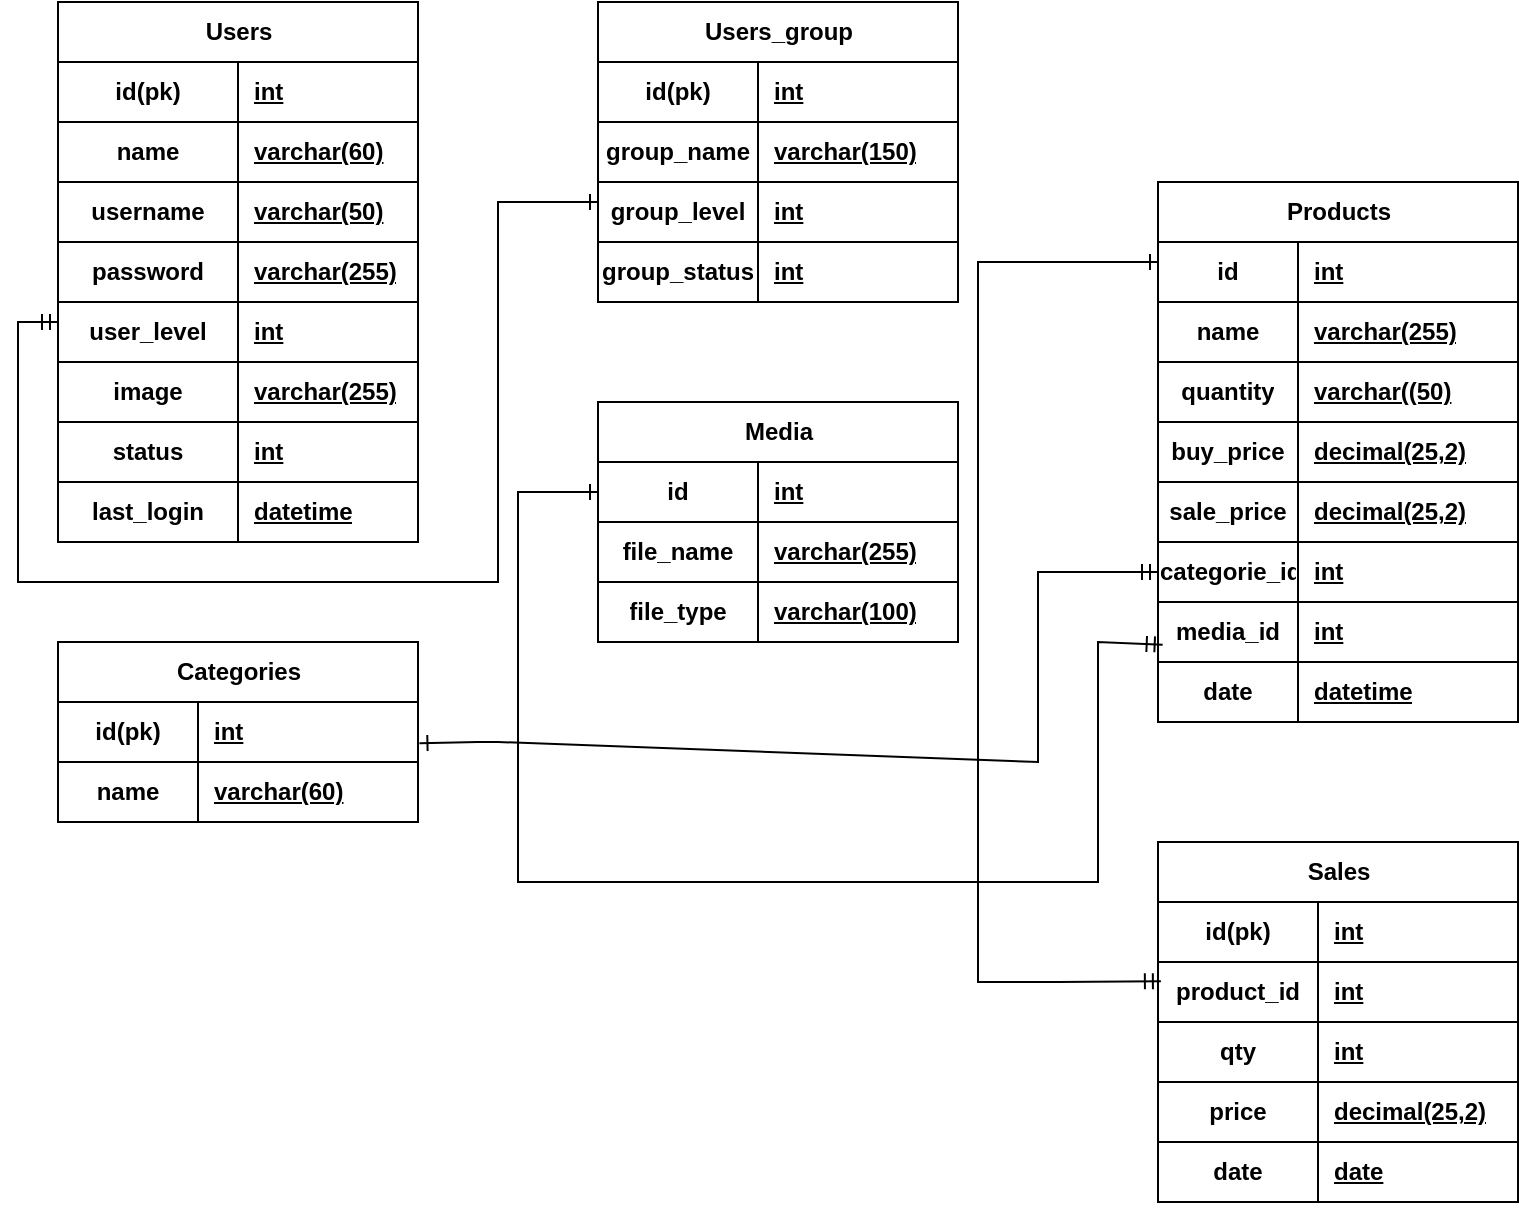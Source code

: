 <mxfile version="24.3.1" type="google">
  <diagram name="Page-1" id="3DsKxgAYqHArWvK5IGPe">
    <mxGraphModel grid="1" page="1" gridSize="10" guides="1" tooltips="1" connect="1" arrows="1" fold="1" pageScale="1" pageWidth="850" pageHeight="1100" math="0" shadow="0">
      <root>
        <mxCell id="0" />
        <mxCell id="1" parent="0" />
        <mxCell id="FmWuc3lXJ9gJkfilyNZR-17" value="Users" style="shape=table;startSize=30;container=1;collapsible=1;childLayout=tableLayout;fixedRows=1;rowLines=0;fontStyle=1;align=center;resizeLast=1;html=1;" vertex="1" parent="1">
          <mxGeometry x="60" y="30" width="180" height="270" as="geometry" />
        </mxCell>
        <mxCell id="FmWuc3lXJ9gJkfilyNZR-18" value="" style="shape=tableRow;horizontal=0;startSize=0;swimlaneHead=0;swimlaneBody=0;fillColor=none;collapsible=0;dropTarget=0;points=[[0,0.5],[1,0.5]];portConstraint=eastwest;top=0;left=0;right=0;bottom=1;" vertex="1" parent="FmWuc3lXJ9gJkfilyNZR-17">
          <mxGeometry y="30" width="180" height="30" as="geometry" />
        </mxCell>
        <mxCell id="FmWuc3lXJ9gJkfilyNZR-19" value="id(pk)" style="shape=partialRectangle;connectable=0;fillColor=none;top=0;left=0;bottom=0;right=0;fontStyle=1;overflow=hidden;whiteSpace=wrap;html=1;" vertex="1" parent="FmWuc3lXJ9gJkfilyNZR-18">
          <mxGeometry width="90" height="30" as="geometry">
            <mxRectangle width="90" height="30" as="alternateBounds" />
          </mxGeometry>
        </mxCell>
        <mxCell id="FmWuc3lXJ9gJkfilyNZR-20" value="int" style="shape=partialRectangle;connectable=0;fillColor=none;top=0;left=0;bottom=0;right=0;align=left;spacingLeft=6;fontStyle=5;overflow=hidden;whiteSpace=wrap;html=1;" vertex="1" parent="FmWuc3lXJ9gJkfilyNZR-18">
          <mxGeometry x="90" width="90" height="30" as="geometry">
            <mxRectangle width="90" height="30" as="alternateBounds" />
          </mxGeometry>
        </mxCell>
        <mxCell id="FmWuc3lXJ9gJkfilyNZR-30" value="" style="shape=tableRow;horizontal=0;startSize=0;swimlaneHead=0;swimlaneBody=0;fillColor=none;collapsible=0;dropTarget=0;points=[[0,0.5],[1,0.5]];portConstraint=eastwest;top=0;left=0;right=0;bottom=1;" vertex="1" parent="FmWuc3lXJ9gJkfilyNZR-17">
          <mxGeometry y="60" width="180" height="30" as="geometry" />
        </mxCell>
        <mxCell id="FmWuc3lXJ9gJkfilyNZR-31" value="name" style="shape=partialRectangle;connectable=0;fillColor=none;top=0;left=0;bottom=0;right=0;fontStyle=1;overflow=hidden;whiteSpace=wrap;html=1;" vertex="1" parent="FmWuc3lXJ9gJkfilyNZR-30">
          <mxGeometry width="90" height="30" as="geometry">
            <mxRectangle width="90" height="30" as="alternateBounds" />
          </mxGeometry>
        </mxCell>
        <mxCell id="FmWuc3lXJ9gJkfilyNZR-32" value="varchar(60)" style="shape=partialRectangle;connectable=0;fillColor=none;top=0;left=0;bottom=0;right=0;align=left;spacingLeft=6;fontStyle=5;overflow=hidden;whiteSpace=wrap;html=1;" vertex="1" parent="FmWuc3lXJ9gJkfilyNZR-30">
          <mxGeometry x="90" width="90" height="30" as="geometry">
            <mxRectangle width="90" height="30" as="alternateBounds" />
          </mxGeometry>
        </mxCell>
        <mxCell id="FmWuc3lXJ9gJkfilyNZR-33" value="" style="shape=tableRow;horizontal=0;startSize=0;swimlaneHead=0;swimlaneBody=0;fillColor=none;collapsible=0;dropTarget=0;points=[[0,0.5],[1,0.5]];portConstraint=eastwest;top=0;left=0;right=0;bottom=1;" vertex="1" parent="FmWuc3lXJ9gJkfilyNZR-17">
          <mxGeometry y="90" width="180" height="30" as="geometry" />
        </mxCell>
        <mxCell id="FmWuc3lXJ9gJkfilyNZR-34" value="username" style="shape=partialRectangle;connectable=0;fillColor=none;top=0;left=0;bottom=0;right=0;fontStyle=1;overflow=hidden;whiteSpace=wrap;html=1;" vertex="1" parent="FmWuc3lXJ9gJkfilyNZR-33">
          <mxGeometry width="90" height="30" as="geometry">
            <mxRectangle width="90" height="30" as="alternateBounds" />
          </mxGeometry>
        </mxCell>
        <mxCell id="FmWuc3lXJ9gJkfilyNZR-35" value="varchar(50)" style="shape=partialRectangle;connectable=0;fillColor=none;top=0;left=0;bottom=0;right=0;align=left;spacingLeft=6;fontStyle=5;overflow=hidden;whiteSpace=wrap;html=1;" vertex="1" parent="FmWuc3lXJ9gJkfilyNZR-33">
          <mxGeometry x="90" width="90" height="30" as="geometry">
            <mxRectangle width="90" height="30" as="alternateBounds" />
          </mxGeometry>
        </mxCell>
        <mxCell id="FmWuc3lXJ9gJkfilyNZR-36" value="" style="shape=tableRow;horizontal=0;startSize=0;swimlaneHead=0;swimlaneBody=0;fillColor=none;collapsible=0;dropTarget=0;points=[[0,0.5],[1,0.5]];portConstraint=eastwest;top=0;left=0;right=0;bottom=1;" vertex="1" parent="FmWuc3lXJ9gJkfilyNZR-17">
          <mxGeometry y="120" width="180" height="30" as="geometry" />
        </mxCell>
        <mxCell id="FmWuc3lXJ9gJkfilyNZR-37" value="password" style="shape=partialRectangle;connectable=0;fillColor=none;top=0;left=0;bottom=0;right=0;fontStyle=1;overflow=hidden;whiteSpace=wrap;html=1;" vertex="1" parent="FmWuc3lXJ9gJkfilyNZR-36">
          <mxGeometry width="90" height="30" as="geometry">
            <mxRectangle width="90" height="30" as="alternateBounds" />
          </mxGeometry>
        </mxCell>
        <mxCell id="FmWuc3lXJ9gJkfilyNZR-38" value="varchar(255)" style="shape=partialRectangle;connectable=0;fillColor=none;top=0;left=0;bottom=0;right=0;align=left;spacingLeft=6;fontStyle=5;overflow=hidden;whiteSpace=wrap;html=1;" vertex="1" parent="FmWuc3lXJ9gJkfilyNZR-36">
          <mxGeometry x="90" width="90" height="30" as="geometry">
            <mxRectangle width="90" height="30" as="alternateBounds" />
          </mxGeometry>
        </mxCell>
        <mxCell id="FmWuc3lXJ9gJkfilyNZR-39" value="" style="shape=tableRow;horizontal=0;startSize=0;swimlaneHead=0;swimlaneBody=0;fillColor=none;collapsible=0;dropTarget=0;points=[[0,0.5],[1,0.5]];portConstraint=eastwest;top=0;left=0;right=0;bottom=1;" vertex="1" parent="FmWuc3lXJ9gJkfilyNZR-17">
          <mxGeometry y="150" width="180" height="30" as="geometry" />
        </mxCell>
        <mxCell id="FmWuc3lXJ9gJkfilyNZR-40" value="user_level" style="shape=partialRectangle;connectable=0;fillColor=none;top=0;left=0;bottom=0;right=0;fontStyle=1;overflow=hidden;whiteSpace=wrap;html=1;" vertex="1" parent="FmWuc3lXJ9gJkfilyNZR-39">
          <mxGeometry width="90" height="30" as="geometry">
            <mxRectangle width="90" height="30" as="alternateBounds" />
          </mxGeometry>
        </mxCell>
        <mxCell id="FmWuc3lXJ9gJkfilyNZR-41" value="int" style="shape=partialRectangle;connectable=0;fillColor=none;top=0;left=0;bottom=0;right=0;align=left;spacingLeft=6;fontStyle=5;overflow=hidden;whiteSpace=wrap;html=1;" vertex="1" parent="FmWuc3lXJ9gJkfilyNZR-39">
          <mxGeometry x="90" width="90" height="30" as="geometry">
            <mxRectangle width="90" height="30" as="alternateBounds" />
          </mxGeometry>
        </mxCell>
        <mxCell id="FmWuc3lXJ9gJkfilyNZR-42" value="" style="shape=tableRow;horizontal=0;startSize=0;swimlaneHead=0;swimlaneBody=0;fillColor=none;collapsible=0;dropTarget=0;points=[[0,0.5],[1,0.5]];portConstraint=eastwest;top=0;left=0;right=0;bottom=1;" vertex="1" parent="FmWuc3lXJ9gJkfilyNZR-17">
          <mxGeometry y="180" width="180" height="30" as="geometry" />
        </mxCell>
        <mxCell id="FmWuc3lXJ9gJkfilyNZR-43" value="image" style="shape=partialRectangle;connectable=0;fillColor=none;top=0;left=0;bottom=0;right=0;fontStyle=1;overflow=hidden;whiteSpace=wrap;html=1;" vertex="1" parent="FmWuc3lXJ9gJkfilyNZR-42">
          <mxGeometry width="90" height="30" as="geometry">
            <mxRectangle width="90" height="30" as="alternateBounds" />
          </mxGeometry>
        </mxCell>
        <mxCell id="FmWuc3lXJ9gJkfilyNZR-44" value="varchar(255)" style="shape=partialRectangle;connectable=0;fillColor=none;top=0;left=0;bottom=0;right=0;align=left;spacingLeft=6;fontStyle=5;overflow=hidden;whiteSpace=wrap;html=1;" vertex="1" parent="FmWuc3lXJ9gJkfilyNZR-42">
          <mxGeometry x="90" width="90" height="30" as="geometry">
            <mxRectangle width="90" height="30" as="alternateBounds" />
          </mxGeometry>
        </mxCell>
        <mxCell id="FmWuc3lXJ9gJkfilyNZR-45" value="" style="shape=tableRow;horizontal=0;startSize=0;swimlaneHead=0;swimlaneBody=0;fillColor=none;collapsible=0;dropTarget=0;points=[[0,0.5],[1,0.5]];portConstraint=eastwest;top=0;left=0;right=0;bottom=1;" vertex="1" parent="FmWuc3lXJ9gJkfilyNZR-17">
          <mxGeometry y="210" width="180" height="30" as="geometry" />
        </mxCell>
        <mxCell id="FmWuc3lXJ9gJkfilyNZR-46" value="status" style="shape=partialRectangle;connectable=0;fillColor=none;top=0;left=0;bottom=0;right=0;fontStyle=1;overflow=hidden;whiteSpace=wrap;html=1;" vertex="1" parent="FmWuc3lXJ9gJkfilyNZR-45">
          <mxGeometry width="90" height="30" as="geometry">
            <mxRectangle width="90" height="30" as="alternateBounds" />
          </mxGeometry>
        </mxCell>
        <mxCell id="FmWuc3lXJ9gJkfilyNZR-47" value="int" style="shape=partialRectangle;connectable=0;fillColor=none;top=0;left=0;bottom=0;right=0;align=left;spacingLeft=6;fontStyle=5;overflow=hidden;whiteSpace=wrap;html=1;" vertex="1" parent="FmWuc3lXJ9gJkfilyNZR-45">
          <mxGeometry x="90" width="90" height="30" as="geometry">
            <mxRectangle width="90" height="30" as="alternateBounds" />
          </mxGeometry>
        </mxCell>
        <mxCell id="FmWuc3lXJ9gJkfilyNZR-48" value="" style="shape=tableRow;horizontal=0;startSize=0;swimlaneHead=0;swimlaneBody=0;fillColor=none;collapsible=0;dropTarget=0;points=[[0,0.5],[1,0.5]];portConstraint=eastwest;top=0;left=0;right=0;bottom=1;" vertex="1" parent="FmWuc3lXJ9gJkfilyNZR-17">
          <mxGeometry y="240" width="180" height="30" as="geometry" />
        </mxCell>
        <mxCell id="FmWuc3lXJ9gJkfilyNZR-49" value="last_login" style="shape=partialRectangle;connectable=0;fillColor=none;top=0;left=0;bottom=0;right=0;fontStyle=1;overflow=hidden;whiteSpace=wrap;html=1;" vertex="1" parent="FmWuc3lXJ9gJkfilyNZR-48">
          <mxGeometry width="90" height="30" as="geometry">
            <mxRectangle width="90" height="30" as="alternateBounds" />
          </mxGeometry>
        </mxCell>
        <mxCell id="FmWuc3lXJ9gJkfilyNZR-50" value="datetime" style="shape=partialRectangle;connectable=0;fillColor=none;top=0;left=0;bottom=0;right=0;align=left;spacingLeft=6;fontStyle=5;overflow=hidden;whiteSpace=wrap;html=1;" vertex="1" parent="FmWuc3lXJ9gJkfilyNZR-48">
          <mxGeometry x="90" width="90" height="30" as="geometry">
            <mxRectangle width="90" height="30" as="alternateBounds" />
          </mxGeometry>
        </mxCell>
        <mxCell id="FmWuc3lXJ9gJkfilyNZR-51" value="Users_group" style="shape=table;startSize=30;container=1;collapsible=1;childLayout=tableLayout;fixedRows=1;rowLines=0;fontStyle=1;align=center;resizeLast=1;html=1;" vertex="1" parent="1">
          <mxGeometry x="330" y="30" width="180" height="150" as="geometry" />
        </mxCell>
        <mxCell id="FmWuc3lXJ9gJkfilyNZR-64" value="" style="shape=tableRow;horizontal=0;startSize=0;swimlaneHead=0;swimlaneBody=0;fillColor=none;collapsible=0;dropTarget=0;points=[[0,0.5],[1,0.5]];portConstraint=eastwest;top=0;left=0;right=0;bottom=1;" vertex="1" parent="FmWuc3lXJ9gJkfilyNZR-51">
          <mxGeometry y="30" width="180" height="30" as="geometry" />
        </mxCell>
        <mxCell id="FmWuc3lXJ9gJkfilyNZR-65" value="id(pk)" style="shape=partialRectangle;connectable=0;fillColor=none;top=0;left=0;bottom=0;right=0;fontStyle=1;overflow=hidden;whiteSpace=wrap;html=1;" vertex="1" parent="FmWuc3lXJ9gJkfilyNZR-64">
          <mxGeometry width="80" height="30" as="geometry">
            <mxRectangle width="80" height="30" as="alternateBounds" />
          </mxGeometry>
        </mxCell>
        <mxCell id="FmWuc3lXJ9gJkfilyNZR-66" value="int" style="shape=partialRectangle;connectable=0;fillColor=none;top=0;left=0;bottom=0;right=0;align=left;spacingLeft=6;fontStyle=5;overflow=hidden;whiteSpace=wrap;html=1;" vertex="1" parent="FmWuc3lXJ9gJkfilyNZR-64">
          <mxGeometry x="80" width="100" height="30" as="geometry">
            <mxRectangle width="100" height="30" as="alternateBounds" />
          </mxGeometry>
        </mxCell>
        <mxCell id="FmWuc3lXJ9gJkfilyNZR-67" value="" style="shape=tableRow;horizontal=0;startSize=0;swimlaneHead=0;swimlaneBody=0;fillColor=none;collapsible=0;dropTarget=0;points=[[0,0.5],[1,0.5]];portConstraint=eastwest;top=0;left=0;right=0;bottom=1;" vertex="1" parent="FmWuc3lXJ9gJkfilyNZR-51">
          <mxGeometry y="60" width="180" height="30" as="geometry" />
        </mxCell>
        <mxCell id="FmWuc3lXJ9gJkfilyNZR-68" value="group_name" style="shape=partialRectangle;connectable=0;fillColor=none;top=0;left=0;bottom=0;right=0;fontStyle=1;overflow=hidden;whiteSpace=wrap;html=1;" vertex="1" parent="FmWuc3lXJ9gJkfilyNZR-67">
          <mxGeometry width="80" height="30" as="geometry">
            <mxRectangle width="80" height="30" as="alternateBounds" />
          </mxGeometry>
        </mxCell>
        <mxCell id="FmWuc3lXJ9gJkfilyNZR-69" value="varchar(150)" style="shape=partialRectangle;connectable=0;fillColor=none;top=0;left=0;bottom=0;right=0;align=left;spacingLeft=6;fontStyle=5;overflow=hidden;whiteSpace=wrap;html=1;" vertex="1" parent="FmWuc3lXJ9gJkfilyNZR-67">
          <mxGeometry x="80" width="100" height="30" as="geometry">
            <mxRectangle width="100" height="30" as="alternateBounds" />
          </mxGeometry>
        </mxCell>
        <mxCell id="FmWuc3lXJ9gJkfilyNZR-70" value="" style="shape=tableRow;horizontal=0;startSize=0;swimlaneHead=0;swimlaneBody=0;fillColor=none;collapsible=0;dropTarget=0;points=[[0,0.5],[1,0.5]];portConstraint=eastwest;top=0;left=0;right=0;bottom=1;" vertex="1" parent="FmWuc3lXJ9gJkfilyNZR-51">
          <mxGeometry y="90" width="180" height="30" as="geometry" />
        </mxCell>
        <mxCell id="FmWuc3lXJ9gJkfilyNZR-71" value="group_level" style="shape=partialRectangle;connectable=0;fillColor=none;top=0;left=0;bottom=0;right=0;fontStyle=1;overflow=hidden;whiteSpace=wrap;html=1;" vertex="1" parent="FmWuc3lXJ9gJkfilyNZR-70">
          <mxGeometry width="80" height="30" as="geometry">
            <mxRectangle width="80" height="30" as="alternateBounds" />
          </mxGeometry>
        </mxCell>
        <mxCell id="FmWuc3lXJ9gJkfilyNZR-72" value="int" style="shape=partialRectangle;connectable=0;fillColor=none;top=0;left=0;bottom=0;right=0;align=left;spacingLeft=6;fontStyle=5;overflow=hidden;whiteSpace=wrap;html=1;" vertex="1" parent="FmWuc3lXJ9gJkfilyNZR-70">
          <mxGeometry x="80" width="100" height="30" as="geometry">
            <mxRectangle width="100" height="30" as="alternateBounds" />
          </mxGeometry>
        </mxCell>
        <mxCell id="FmWuc3lXJ9gJkfilyNZR-52" value="" style="shape=tableRow;horizontal=0;startSize=0;swimlaneHead=0;swimlaneBody=0;fillColor=none;collapsible=0;dropTarget=0;points=[[0,0.5],[1,0.5]];portConstraint=eastwest;top=0;left=0;right=0;bottom=1;" vertex="1" parent="FmWuc3lXJ9gJkfilyNZR-51">
          <mxGeometry y="120" width="180" height="30" as="geometry" />
        </mxCell>
        <mxCell id="FmWuc3lXJ9gJkfilyNZR-53" value="group_status" style="shape=partialRectangle;connectable=0;fillColor=none;top=0;left=0;bottom=0;right=0;fontStyle=1;overflow=hidden;whiteSpace=wrap;html=1;" vertex="1" parent="FmWuc3lXJ9gJkfilyNZR-52">
          <mxGeometry width="80" height="30" as="geometry">
            <mxRectangle width="80" height="30" as="alternateBounds" />
          </mxGeometry>
        </mxCell>
        <mxCell id="FmWuc3lXJ9gJkfilyNZR-54" value="int" style="shape=partialRectangle;connectable=0;fillColor=none;top=0;left=0;bottom=0;right=0;align=left;spacingLeft=6;fontStyle=5;overflow=hidden;whiteSpace=wrap;html=1;" vertex="1" parent="FmWuc3lXJ9gJkfilyNZR-52">
          <mxGeometry x="80" width="100" height="30" as="geometry">
            <mxRectangle width="100" height="30" as="alternateBounds" />
          </mxGeometry>
        </mxCell>
        <mxCell id="FmWuc3lXJ9gJkfilyNZR-74" value="Categories" style="shape=table;startSize=30;container=1;collapsible=1;childLayout=tableLayout;fixedRows=1;rowLines=0;fontStyle=1;align=center;resizeLast=1;html=1;" vertex="1" parent="1">
          <mxGeometry x="60" y="350" width="180" height="90" as="geometry" />
        </mxCell>
        <mxCell id="FmWuc3lXJ9gJkfilyNZR-75" value="" style="shape=tableRow;horizontal=0;startSize=0;swimlaneHead=0;swimlaneBody=0;fillColor=none;collapsible=0;dropTarget=0;points=[[0,0.5],[1,0.5]];portConstraint=eastwest;top=0;left=0;right=0;bottom=1;" vertex="1" parent="FmWuc3lXJ9gJkfilyNZR-74">
          <mxGeometry y="30" width="180" height="30" as="geometry" />
        </mxCell>
        <mxCell id="FmWuc3lXJ9gJkfilyNZR-76" value="id(pk)" style="shape=partialRectangle;connectable=0;fillColor=none;top=0;left=0;bottom=0;right=0;fontStyle=1;overflow=hidden;whiteSpace=wrap;html=1;" vertex="1" parent="FmWuc3lXJ9gJkfilyNZR-75">
          <mxGeometry width="70" height="30" as="geometry">
            <mxRectangle width="70" height="30" as="alternateBounds" />
          </mxGeometry>
        </mxCell>
        <mxCell id="FmWuc3lXJ9gJkfilyNZR-77" value="int" style="shape=partialRectangle;connectable=0;fillColor=none;top=0;left=0;bottom=0;right=0;align=left;spacingLeft=6;fontStyle=5;overflow=hidden;whiteSpace=wrap;html=1;" vertex="1" parent="FmWuc3lXJ9gJkfilyNZR-75">
          <mxGeometry x="70" width="110" height="30" as="geometry">
            <mxRectangle width="110" height="30" as="alternateBounds" />
          </mxGeometry>
        </mxCell>
        <mxCell id="FmWuc3lXJ9gJkfilyNZR-87" value="" style="shape=tableRow;horizontal=0;startSize=0;swimlaneHead=0;swimlaneBody=0;fillColor=none;collapsible=0;dropTarget=0;points=[[0,0.5],[1,0.5]];portConstraint=eastwest;top=0;left=0;right=0;bottom=1;" vertex="1" parent="FmWuc3lXJ9gJkfilyNZR-74">
          <mxGeometry y="60" width="180" height="30" as="geometry" />
        </mxCell>
        <mxCell id="FmWuc3lXJ9gJkfilyNZR-88" value="name" style="shape=partialRectangle;connectable=0;fillColor=none;top=0;left=0;bottom=0;right=0;fontStyle=1;overflow=hidden;whiteSpace=wrap;html=1;" vertex="1" parent="FmWuc3lXJ9gJkfilyNZR-87">
          <mxGeometry width="70" height="30" as="geometry">
            <mxRectangle width="70" height="30" as="alternateBounds" />
          </mxGeometry>
        </mxCell>
        <mxCell id="FmWuc3lXJ9gJkfilyNZR-89" value="varchar(60)" style="shape=partialRectangle;connectable=0;fillColor=none;top=0;left=0;bottom=0;right=0;align=left;spacingLeft=6;fontStyle=5;overflow=hidden;whiteSpace=wrap;html=1;" vertex="1" parent="FmWuc3lXJ9gJkfilyNZR-87">
          <mxGeometry x="70" width="110" height="30" as="geometry">
            <mxRectangle width="110" height="30" as="alternateBounds" />
          </mxGeometry>
        </mxCell>
        <mxCell id="FmWuc3lXJ9gJkfilyNZR-93" value="Media" style="shape=table;startSize=30;container=1;collapsible=1;childLayout=tableLayout;fixedRows=1;rowLines=0;fontStyle=1;align=center;resizeLast=1;html=1;" vertex="1" parent="1">
          <mxGeometry x="330" y="230" width="180" height="120" as="geometry" />
        </mxCell>
        <mxCell id="FmWuc3lXJ9gJkfilyNZR-94" value="" style="shape=tableRow;horizontal=0;startSize=0;swimlaneHead=0;swimlaneBody=0;fillColor=none;collapsible=0;dropTarget=0;points=[[0,0.5],[1,0.5]];portConstraint=eastwest;top=0;left=0;right=0;bottom=1;" vertex="1" parent="FmWuc3lXJ9gJkfilyNZR-93">
          <mxGeometry y="30" width="180" height="30" as="geometry" />
        </mxCell>
        <mxCell id="FmWuc3lXJ9gJkfilyNZR-95" value="id" style="shape=partialRectangle;connectable=0;fillColor=none;top=0;left=0;bottom=0;right=0;fontStyle=1;overflow=hidden;whiteSpace=wrap;html=1;" vertex="1" parent="FmWuc3lXJ9gJkfilyNZR-94">
          <mxGeometry width="80" height="30" as="geometry">
            <mxRectangle width="80" height="30" as="alternateBounds" />
          </mxGeometry>
        </mxCell>
        <mxCell id="FmWuc3lXJ9gJkfilyNZR-96" value="int" style="shape=partialRectangle;connectable=0;fillColor=none;top=0;left=0;bottom=0;right=0;align=left;spacingLeft=6;fontStyle=5;overflow=hidden;whiteSpace=wrap;html=1;" vertex="1" parent="FmWuc3lXJ9gJkfilyNZR-94">
          <mxGeometry x="80" width="100" height="30" as="geometry">
            <mxRectangle width="100" height="30" as="alternateBounds" />
          </mxGeometry>
        </mxCell>
        <mxCell id="FmWuc3lXJ9gJkfilyNZR-106" value="" style="shape=tableRow;horizontal=0;startSize=0;swimlaneHead=0;swimlaneBody=0;fillColor=none;collapsible=0;dropTarget=0;points=[[0,0.5],[1,0.5]];portConstraint=eastwest;top=0;left=0;right=0;bottom=1;" vertex="1" parent="FmWuc3lXJ9gJkfilyNZR-93">
          <mxGeometry y="60" width="180" height="30" as="geometry" />
        </mxCell>
        <mxCell id="FmWuc3lXJ9gJkfilyNZR-107" value="file_name" style="shape=partialRectangle;connectable=0;fillColor=none;top=0;left=0;bottom=0;right=0;fontStyle=1;overflow=hidden;whiteSpace=wrap;html=1;" vertex="1" parent="FmWuc3lXJ9gJkfilyNZR-106">
          <mxGeometry width="80" height="30" as="geometry">
            <mxRectangle width="80" height="30" as="alternateBounds" />
          </mxGeometry>
        </mxCell>
        <mxCell id="FmWuc3lXJ9gJkfilyNZR-108" value="varchar(255)" style="shape=partialRectangle;connectable=0;fillColor=none;top=0;left=0;bottom=0;right=0;align=left;spacingLeft=6;fontStyle=5;overflow=hidden;whiteSpace=wrap;html=1;" vertex="1" parent="FmWuc3lXJ9gJkfilyNZR-106">
          <mxGeometry x="80" width="100" height="30" as="geometry">
            <mxRectangle width="100" height="30" as="alternateBounds" />
          </mxGeometry>
        </mxCell>
        <mxCell id="FmWuc3lXJ9gJkfilyNZR-109" value="" style="shape=tableRow;horizontal=0;startSize=0;swimlaneHead=0;swimlaneBody=0;fillColor=none;collapsible=0;dropTarget=0;points=[[0,0.5],[1,0.5]];portConstraint=eastwest;top=0;left=0;right=0;bottom=1;" vertex="1" parent="FmWuc3lXJ9gJkfilyNZR-93">
          <mxGeometry y="90" width="180" height="30" as="geometry" />
        </mxCell>
        <mxCell id="FmWuc3lXJ9gJkfilyNZR-110" value="file_type" style="shape=partialRectangle;connectable=0;fillColor=none;top=0;left=0;bottom=0;right=0;fontStyle=1;overflow=hidden;whiteSpace=wrap;html=1;" vertex="1" parent="FmWuc3lXJ9gJkfilyNZR-109">
          <mxGeometry width="80" height="30" as="geometry">
            <mxRectangle width="80" height="30" as="alternateBounds" />
          </mxGeometry>
        </mxCell>
        <mxCell id="FmWuc3lXJ9gJkfilyNZR-111" value="varchar(100)" style="shape=partialRectangle;connectable=0;fillColor=none;top=0;left=0;bottom=0;right=0;align=left;spacingLeft=6;fontStyle=5;overflow=hidden;whiteSpace=wrap;html=1;" vertex="1" parent="FmWuc3lXJ9gJkfilyNZR-109">
          <mxGeometry x="80" width="100" height="30" as="geometry">
            <mxRectangle width="100" height="30" as="alternateBounds" />
          </mxGeometry>
        </mxCell>
        <mxCell id="FmWuc3lXJ9gJkfilyNZR-115" value="Products" style="shape=table;startSize=30;container=1;collapsible=1;childLayout=tableLayout;fixedRows=1;rowLines=0;fontStyle=1;align=center;resizeLast=1;html=1;" vertex="1" parent="1">
          <mxGeometry x="610" y="120" width="180" height="270" as="geometry" />
        </mxCell>
        <mxCell id="FmWuc3lXJ9gJkfilyNZR-116" value="" style="shape=tableRow;horizontal=0;startSize=0;swimlaneHead=0;swimlaneBody=0;fillColor=none;collapsible=0;dropTarget=0;points=[[0,0.5],[1,0.5]];portConstraint=eastwest;top=0;left=0;right=0;bottom=1;" vertex="1" parent="FmWuc3lXJ9gJkfilyNZR-115">
          <mxGeometry y="30" width="180" height="30" as="geometry" />
        </mxCell>
        <mxCell id="FmWuc3lXJ9gJkfilyNZR-117" value="id" style="shape=partialRectangle;connectable=0;fillColor=none;top=0;left=0;bottom=0;right=0;fontStyle=1;overflow=hidden;whiteSpace=wrap;html=1;" vertex="1" parent="FmWuc3lXJ9gJkfilyNZR-116">
          <mxGeometry width="70" height="30" as="geometry">
            <mxRectangle width="70" height="30" as="alternateBounds" />
          </mxGeometry>
        </mxCell>
        <mxCell id="FmWuc3lXJ9gJkfilyNZR-118" value="int" style="shape=partialRectangle;connectable=0;fillColor=none;top=0;left=0;bottom=0;right=0;align=left;spacingLeft=6;fontStyle=5;overflow=hidden;whiteSpace=wrap;html=1;" vertex="1" parent="FmWuc3lXJ9gJkfilyNZR-116">
          <mxGeometry x="70" width="110" height="30" as="geometry">
            <mxRectangle width="110" height="30" as="alternateBounds" />
          </mxGeometry>
        </mxCell>
        <mxCell id="FmWuc3lXJ9gJkfilyNZR-139" value="" style="shape=tableRow;horizontal=0;startSize=0;swimlaneHead=0;swimlaneBody=0;fillColor=none;collapsible=0;dropTarget=0;points=[[0,0.5],[1,0.5]];portConstraint=eastwest;top=0;left=0;right=0;bottom=1;" vertex="1" parent="FmWuc3lXJ9gJkfilyNZR-115">
          <mxGeometry y="60" width="180" height="30" as="geometry" />
        </mxCell>
        <mxCell id="FmWuc3lXJ9gJkfilyNZR-140" value="name" style="shape=partialRectangle;connectable=0;fillColor=none;top=0;left=0;bottom=0;right=0;fontStyle=1;overflow=hidden;whiteSpace=wrap;html=1;" vertex="1" parent="FmWuc3lXJ9gJkfilyNZR-139">
          <mxGeometry width="70" height="30" as="geometry">
            <mxRectangle width="70" height="30" as="alternateBounds" />
          </mxGeometry>
        </mxCell>
        <mxCell id="FmWuc3lXJ9gJkfilyNZR-141" value="varchar(255)" style="shape=partialRectangle;connectable=0;fillColor=none;top=0;left=0;bottom=0;right=0;align=left;spacingLeft=6;fontStyle=5;overflow=hidden;whiteSpace=wrap;html=1;" vertex="1" parent="FmWuc3lXJ9gJkfilyNZR-139">
          <mxGeometry x="70" width="110" height="30" as="geometry">
            <mxRectangle width="110" height="30" as="alternateBounds" />
          </mxGeometry>
        </mxCell>
        <mxCell id="FmWuc3lXJ9gJkfilyNZR-128" value="" style="shape=tableRow;horizontal=0;startSize=0;swimlaneHead=0;swimlaneBody=0;fillColor=none;collapsible=0;dropTarget=0;points=[[0,0.5],[1,0.5]];portConstraint=eastwest;top=0;left=0;right=0;bottom=1;" vertex="1" parent="FmWuc3lXJ9gJkfilyNZR-115">
          <mxGeometry y="90" width="180" height="30" as="geometry" />
        </mxCell>
        <mxCell id="FmWuc3lXJ9gJkfilyNZR-129" value="quantity" style="shape=partialRectangle;connectable=0;fillColor=none;top=0;left=0;bottom=0;right=0;fontStyle=1;overflow=hidden;whiteSpace=wrap;html=1;" vertex="1" parent="FmWuc3lXJ9gJkfilyNZR-128">
          <mxGeometry width="70" height="30" as="geometry">
            <mxRectangle width="70" height="30" as="alternateBounds" />
          </mxGeometry>
        </mxCell>
        <mxCell id="FmWuc3lXJ9gJkfilyNZR-130" value="varchar((50)" style="shape=partialRectangle;connectable=0;fillColor=none;top=0;left=0;bottom=0;right=0;align=left;spacingLeft=6;fontStyle=5;overflow=hidden;whiteSpace=wrap;html=1;" vertex="1" parent="FmWuc3lXJ9gJkfilyNZR-128">
          <mxGeometry x="70" width="110" height="30" as="geometry">
            <mxRectangle width="110" height="30" as="alternateBounds" />
          </mxGeometry>
        </mxCell>
        <mxCell id="FmWuc3lXJ9gJkfilyNZR-145" value="" style="shape=tableRow;horizontal=0;startSize=0;swimlaneHead=0;swimlaneBody=0;fillColor=none;collapsible=0;dropTarget=0;points=[[0,0.5],[1,0.5]];portConstraint=eastwest;top=0;left=0;right=0;bottom=1;" vertex="1" parent="FmWuc3lXJ9gJkfilyNZR-115">
          <mxGeometry y="120" width="180" height="30" as="geometry" />
        </mxCell>
        <mxCell id="FmWuc3lXJ9gJkfilyNZR-146" value="buy_price" style="shape=partialRectangle;connectable=0;fillColor=none;top=0;left=0;bottom=0;right=0;fontStyle=1;overflow=hidden;whiteSpace=wrap;html=1;" vertex="1" parent="FmWuc3lXJ9gJkfilyNZR-145">
          <mxGeometry width="70" height="30" as="geometry">
            <mxRectangle width="70" height="30" as="alternateBounds" />
          </mxGeometry>
        </mxCell>
        <mxCell id="FmWuc3lXJ9gJkfilyNZR-147" value="decimal(25,2)" style="shape=partialRectangle;connectable=0;fillColor=none;top=0;left=0;bottom=0;right=0;align=left;spacingLeft=6;fontStyle=5;overflow=hidden;whiteSpace=wrap;html=1;" vertex="1" parent="FmWuc3lXJ9gJkfilyNZR-145">
          <mxGeometry x="70" width="110" height="30" as="geometry">
            <mxRectangle width="110" height="30" as="alternateBounds" />
          </mxGeometry>
        </mxCell>
        <mxCell id="FmWuc3lXJ9gJkfilyNZR-148" value="" style="shape=tableRow;horizontal=0;startSize=0;swimlaneHead=0;swimlaneBody=0;fillColor=none;collapsible=0;dropTarget=0;points=[[0,0.5],[1,0.5]];portConstraint=eastwest;top=0;left=0;right=0;bottom=1;" vertex="1" parent="FmWuc3lXJ9gJkfilyNZR-115">
          <mxGeometry y="150" width="180" height="30" as="geometry" />
        </mxCell>
        <mxCell id="FmWuc3lXJ9gJkfilyNZR-149" value="sale_price" style="shape=partialRectangle;connectable=0;fillColor=none;top=0;left=0;bottom=0;right=0;fontStyle=1;overflow=hidden;whiteSpace=wrap;html=1;" vertex="1" parent="FmWuc3lXJ9gJkfilyNZR-148">
          <mxGeometry width="70" height="30" as="geometry">
            <mxRectangle width="70" height="30" as="alternateBounds" />
          </mxGeometry>
        </mxCell>
        <mxCell id="FmWuc3lXJ9gJkfilyNZR-150" value="decimal(25,2)" style="shape=partialRectangle;connectable=0;fillColor=none;top=0;left=0;bottom=0;right=0;align=left;spacingLeft=6;fontStyle=5;overflow=hidden;whiteSpace=wrap;html=1;" vertex="1" parent="FmWuc3lXJ9gJkfilyNZR-148">
          <mxGeometry x="70" width="110" height="30" as="geometry">
            <mxRectangle width="110" height="30" as="alternateBounds" />
          </mxGeometry>
        </mxCell>
        <mxCell id="FmWuc3lXJ9gJkfilyNZR-151" value="" style="shape=tableRow;horizontal=0;startSize=0;swimlaneHead=0;swimlaneBody=0;fillColor=none;collapsible=0;dropTarget=0;points=[[0,0.5],[1,0.5]];portConstraint=eastwest;top=0;left=0;right=0;bottom=1;" vertex="1" parent="FmWuc3lXJ9gJkfilyNZR-115">
          <mxGeometry y="180" width="180" height="30" as="geometry" />
        </mxCell>
        <mxCell id="FmWuc3lXJ9gJkfilyNZR-152" value="categorie_id" style="shape=partialRectangle;connectable=0;fillColor=none;top=0;left=0;bottom=0;right=0;fontStyle=1;overflow=hidden;whiteSpace=wrap;html=1;" vertex="1" parent="FmWuc3lXJ9gJkfilyNZR-151">
          <mxGeometry width="70" height="30" as="geometry">
            <mxRectangle width="70" height="30" as="alternateBounds" />
          </mxGeometry>
        </mxCell>
        <mxCell id="FmWuc3lXJ9gJkfilyNZR-153" value="int" style="shape=partialRectangle;connectable=0;fillColor=none;top=0;left=0;bottom=0;right=0;align=left;spacingLeft=6;fontStyle=5;overflow=hidden;whiteSpace=wrap;html=1;" vertex="1" parent="FmWuc3lXJ9gJkfilyNZR-151">
          <mxGeometry x="70" width="110" height="30" as="geometry">
            <mxRectangle width="110" height="30" as="alternateBounds" />
          </mxGeometry>
        </mxCell>
        <mxCell id="FmWuc3lXJ9gJkfilyNZR-154" value="" style="shape=tableRow;horizontal=0;startSize=0;swimlaneHead=0;swimlaneBody=0;fillColor=none;collapsible=0;dropTarget=0;points=[[0,0.5],[1,0.5]];portConstraint=eastwest;top=0;left=0;right=0;bottom=1;" vertex="1" parent="FmWuc3lXJ9gJkfilyNZR-115">
          <mxGeometry y="210" width="180" height="30" as="geometry" />
        </mxCell>
        <mxCell id="FmWuc3lXJ9gJkfilyNZR-155" value="media_id" style="shape=partialRectangle;connectable=0;fillColor=none;top=0;left=0;bottom=0;right=0;fontStyle=1;overflow=hidden;whiteSpace=wrap;html=1;" vertex="1" parent="FmWuc3lXJ9gJkfilyNZR-154">
          <mxGeometry width="70" height="30" as="geometry">
            <mxRectangle width="70" height="30" as="alternateBounds" />
          </mxGeometry>
        </mxCell>
        <mxCell id="FmWuc3lXJ9gJkfilyNZR-156" value="int" style="shape=partialRectangle;connectable=0;fillColor=none;top=0;left=0;bottom=0;right=0;align=left;spacingLeft=6;fontStyle=5;overflow=hidden;whiteSpace=wrap;html=1;" vertex="1" parent="FmWuc3lXJ9gJkfilyNZR-154">
          <mxGeometry x="70" width="110" height="30" as="geometry">
            <mxRectangle width="110" height="30" as="alternateBounds" />
          </mxGeometry>
        </mxCell>
        <mxCell id="FmWuc3lXJ9gJkfilyNZR-157" value="" style="shape=tableRow;horizontal=0;startSize=0;swimlaneHead=0;swimlaneBody=0;fillColor=none;collapsible=0;dropTarget=0;points=[[0,0.5],[1,0.5]];portConstraint=eastwest;top=0;left=0;right=0;bottom=1;" vertex="1" parent="FmWuc3lXJ9gJkfilyNZR-115">
          <mxGeometry y="240" width="180" height="30" as="geometry" />
        </mxCell>
        <mxCell id="FmWuc3lXJ9gJkfilyNZR-158" value="date" style="shape=partialRectangle;connectable=0;fillColor=none;top=0;left=0;bottom=0;right=0;fontStyle=1;overflow=hidden;whiteSpace=wrap;html=1;" vertex="1" parent="FmWuc3lXJ9gJkfilyNZR-157">
          <mxGeometry width="70" height="30" as="geometry">
            <mxRectangle width="70" height="30" as="alternateBounds" />
          </mxGeometry>
        </mxCell>
        <mxCell id="FmWuc3lXJ9gJkfilyNZR-159" value="datetime" style="shape=partialRectangle;connectable=0;fillColor=none;top=0;left=0;bottom=0;right=0;align=left;spacingLeft=6;fontStyle=5;overflow=hidden;whiteSpace=wrap;html=1;" vertex="1" parent="FmWuc3lXJ9gJkfilyNZR-157">
          <mxGeometry x="70" width="110" height="30" as="geometry">
            <mxRectangle width="110" height="30" as="alternateBounds" />
          </mxGeometry>
        </mxCell>
        <mxCell id="FmWuc3lXJ9gJkfilyNZR-160" value="Sales" style="shape=table;startSize=30;container=1;collapsible=1;childLayout=tableLayout;fixedRows=1;rowLines=0;fontStyle=1;align=center;resizeLast=1;html=1;" vertex="1" parent="1">
          <mxGeometry x="610" y="450" width="180" height="180" as="geometry" />
        </mxCell>
        <mxCell id="FmWuc3lXJ9gJkfilyNZR-161" value="" style="shape=tableRow;horizontal=0;startSize=0;swimlaneHead=0;swimlaneBody=0;fillColor=none;collapsible=0;dropTarget=0;points=[[0,0.5],[1,0.5]];portConstraint=eastwest;top=0;left=0;right=0;bottom=1;" vertex="1" parent="FmWuc3lXJ9gJkfilyNZR-160">
          <mxGeometry y="30" width="180" height="30" as="geometry" />
        </mxCell>
        <mxCell id="FmWuc3lXJ9gJkfilyNZR-162" value="id(pk)" style="shape=partialRectangle;connectable=0;fillColor=none;top=0;left=0;bottom=0;right=0;fontStyle=1;overflow=hidden;whiteSpace=wrap;html=1;" vertex="1" parent="FmWuc3lXJ9gJkfilyNZR-161">
          <mxGeometry width="80" height="30" as="geometry">
            <mxRectangle width="80" height="30" as="alternateBounds" />
          </mxGeometry>
        </mxCell>
        <mxCell id="FmWuc3lXJ9gJkfilyNZR-163" value="int" style="shape=partialRectangle;connectable=0;fillColor=none;top=0;left=0;bottom=0;right=0;align=left;spacingLeft=6;fontStyle=5;overflow=hidden;whiteSpace=wrap;html=1;" vertex="1" parent="FmWuc3lXJ9gJkfilyNZR-161">
          <mxGeometry x="80" width="100" height="30" as="geometry">
            <mxRectangle width="100" height="30" as="alternateBounds" />
          </mxGeometry>
        </mxCell>
        <mxCell id="FmWuc3lXJ9gJkfilyNZR-173" value="" style="shape=tableRow;horizontal=0;startSize=0;swimlaneHead=0;swimlaneBody=0;fillColor=none;collapsible=0;dropTarget=0;points=[[0,0.5],[1,0.5]];portConstraint=eastwest;top=0;left=0;right=0;bottom=1;" vertex="1" parent="FmWuc3lXJ9gJkfilyNZR-160">
          <mxGeometry y="60" width="180" height="30" as="geometry" />
        </mxCell>
        <mxCell id="FmWuc3lXJ9gJkfilyNZR-174" value="product_id" style="shape=partialRectangle;connectable=0;fillColor=none;top=0;left=0;bottom=0;right=0;fontStyle=1;overflow=hidden;whiteSpace=wrap;html=1;" vertex="1" parent="FmWuc3lXJ9gJkfilyNZR-173">
          <mxGeometry width="80" height="30" as="geometry">
            <mxRectangle width="80" height="30" as="alternateBounds" />
          </mxGeometry>
        </mxCell>
        <mxCell id="FmWuc3lXJ9gJkfilyNZR-175" value="int" style="shape=partialRectangle;connectable=0;fillColor=none;top=0;left=0;bottom=0;right=0;align=left;spacingLeft=6;fontStyle=5;overflow=hidden;whiteSpace=wrap;html=1;" vertex="1" parent="FmWuc3lXJ9gJkfilyNZR-173">
          <mxGeometry x="80" width="100" height="30" as="geometry">
            <mxRectangle width="100" height="30" as="alternateBounds" />
          </mxGeometry>
        </mxCell>
        <mxCell id="FmWuc3lXJ9gJkfilyNZR-176" value="" style="shape=tableRow;horizontal=0;startSize=0;swimlaneHead=0;swimlaneBody=0;fillColor=none;collapsible=0;dropTarget=0;points=[[0,0.5],[1,0.5]];portConstraint=eastwest;top=0;left=0;right=0;bottom=1;" vertex="1" parent="FmWuc3lXJ9gJkfilyNZR-160">
          <mxGeometry y="90" width="180" height="30" as="geometry" />
        </mxCell>
        <mxCell id="FmWuc3lXJ9gJkfilyNZR-177" value="qty" style="shape=partialRectangle;connectable=0;fillColor=none;top=0;left=0;bottom=0;right=0;fontStyle=1;overflow=hidden;whiteSpace=wrap;html=1;" vertex="1" parent="FmWuc3lXJ9gJkfilyNZR-176">
          <mxGeometry width="80" height="30" as="geometry">
            <mxRectangle width="80" height="30" as="alternateBounds" />
          </mxGeometry>
        </mxCell>
        <mxCell id="FmWuc3lXJ9gJkfilyNZR-178" value="int" style="shape=partialRectangle;connectable=0;fillColor=none;top=0;left=0;bottom=0;right=0;align=left;spacingLeft=6;fontStyle=5;overflow=hidden;whiteSpace=wrap;html=1;" vertex="1" parent="FmWuc3lXJ9gJkfilyNZR-176">
          <mxGeometry x="80" width="100" height="30" as="geometry">
            <mxRectangle width="100" height="30" as="alternateBounds" />
          </mxGeometry>
        </mxCell>
        <mxCell id="FmWuc3lXJ9gJkfilyNZR-179" value="" style="shape=tableRow;horizontal=0;startSize=0;swimlaneHead=0;swimlaneBody=0;fillColor=none;collapsible=0;dropTarget=0;points=[[0,0.5],[1,0.5]];portConstraint=eastwest;top=0;left=0;right=0;bottom=1;" vertex="1" parent="FmWuc3lXJ9gJkfilyNZR-160">
          <mxGeometry y="120" width="180" height="30" as="geometry" />
        </mxCell>
        <mxCell id="FmWuc3lXJ9gJkfilyNZR-180" value="price" style="shape=partialRectangle;connectable=0;fillColor=none;top=0;left=0;bottom=0;right=0;fontStyle=1;overflow=hidden;whiteSpace=wrap;html=1;" vertex="1" parent="FmWuc3lXJ9gJkfilyNZR-179">
          <mxGeometry width="80" height="30" as="geometry">
            <mxRectangle width="80" height="30" as="alternateBounds" />
          </mxGeometry>
        </mxCell>
        <mxCell id="FmWuc3lXJ9gJkfilyNZR-181" value="decimal(25,2)" style="shape=partialRectangle;connectable=0;fillColor=none;top=0;left=0;bottom=0;right=0;align=left;spacingLeft=6;fontStyle=5;overflow=hidden;whiteSpace=wrap;html=1;" vertex="1" parent="FmWuc3lXJ9gJkfilyNZR-179">
          <mxGeometry x="80" width="100" height="30" as="geometry">
            <mxRectangle width="100" height="30" as="alternateBounds" />
          </mxGeometry>
        </mxCell>
        <mxCell id="FmWuc3lXJ9gJkfilyNZR-182" value="" style="shape=tableRow;horizontal=0;startSize=0;swimlaneHead=0;swimlaneBody=0;fillColor=none;collapsible=0;dropTarget=0;points=[[0,0.5],[1,0.5]];portConstraint=eastwest;top=0;left=0;right=0;bottom=1;" vertex="1" parent="FmWuc3lXJ9gJkfilyNZR-160">
          <mxGeometry y="150" width="180" height="30" as="geometry" />
        </mxCell>
        <mxCell id="FmWuc3lXJ9gJkfilyNZR-183" value="date" style="shape=partialRectangle;connectable=0;fillColor=none;top=0;left=0;bottom=0;right=0;fontStyle=1;overflow=hidden;whiteSpace=wrap;html=1;" vertex="1" parent="FmWuc3lXJ9gJkfilyNZR-182">
          <mxGeometry width="80" height="30" as="geometry">
            <mxRectangle width="80" height="30" as="alternateBounds" />
          </mxGeometry>
        </mxCell>
        <mxCell id="FmWuc3lXJ9gJkfilyNZR-184" value="date" style="shape=partialRectangle;connectable=0;fillColor=none;top=0;left=0;bottom=0;right=0;align=left;spacingLeft=6;fontStyle=5;overflow=hidden;whiteSpace=wrap;html=1;" vertex="1" parent="FmWuc3lXJ9gJkfilyNZR-182">
          <mxGeometry x="80" width="100" height="30" as="geometry">
            <mxRectangle width="100" height="30" as="alternateBounds" />
          </mxGeometry>
        </mxCell>
        <mxCell id="juolh-r77UK9t2E-_nwS-4" value="" style="endArrow=ERmandOne;html=1;rounded=0;entryX=0;entryY=0.5;entryDx=0;entryDy=0;startArrow=ERone;startFill=0;endFill=0;exitX=1.004;exitY=0.687;exitDx=0;exitDy=0;exitPerimeter=0;" edge="1" parent="1" source="FmWuc3lXJ9gJkfilyNZR-75" target="FmWuc3lXJ9gJkfilyNZR-151">
          <mxGeometry width="50" height="50" relative="1" as="geometry">
            <mxPoint x="250" y="400" as="sourcePoint" />
            <mxPoint x="590" y="330" as="targetPoint" />
            <Array as="points">
              <mxPoint x="270" y="400" />
              <mxPoint x="280" y="400" />
              <mxPoint x="550" y="410" />
              <mxPoint x="550" y="315" />
            </Array>
          </mxGeometry>
        </mxCell>
        <mxCell id="juolh-r77UK9t2E-_nwS-5" value="" style="endArrow=ERmandOne;startArrow=ERone;html=1;rounded=0;exitX=0;exitY=0.5;exitDx=0;exitDy=0;entryX=0.013;entryY=0.711;entryDx=0;entryDy=0;startFill=0;endFill=0;entryPerimeter=0;" edge="1" parent="1" source="FmWuc3lXJ9gJkfilyNZR-94" target="FmWuc3lXJ9gJkfilyNZR-154">
          <mxGeometry width="50" height="50" relative="1" as="geometry">
            <mxPoint x="290" y="270" as="sourcePoint" />
            <mxPoint x="410" y="300" as="targetPoint" />
            <Array as="points">
              <mxPoint x="290" y="275" />
              <mxPoint x="290" y="470" />
              <mxPoint x="400" y="470" />
              <mxPoint x="580" y="470" />
              <mxPoint x="580" y="350" />
            </Array>
          </mxGeometry>
        </mxCell>
        <mxCell id="juolh-r77UK9t2E-_nwS-6" value="" style="endArrow=ERone;startArrow=ERmandOne;html=1;rounded=0;exitX=0.008;exitY=0.32;exitDx=0;exitDy=0;exitPerimeter=0;entryX=0;entryY=0.333;entryDx=0;entryDy=0;entryPerimeter=0;startFill=0;endFill=0;" edge="1" parent="1" source="FmWuc3lXJ9gJkfilyNZR-173" target="FmWuc3lXJ9gJkfilyNZR-116">
          <mxGeometry width="50" height="50" relative="1" as="geometry">
            <mxPoint x="600" y="525" as="sourcePoint" />
            <mxPoint x="580" y="180" as="targetPoint" />
            <Array as="points">
              <mxPoint x="560" y="520" />
              <mxPoint x="520" y="520" />
              <mxPoint x="520" y="160" />
            </Array>
          </mxGeometry>
        </mxCell>
        <mxCell id="juolh-r77UK9t2E-_nwS-8" value="" style="endArrow=ERone;startArrow=ERmandOne;html=1;rounded=0;startFill=0;endFill=0;" edge="1" parent="1">
          <mxGeometry width="50" height="50" relative="1" as="geometry">
            <mxPoint x="60" y="190" as="sourcePoint" />
            <mxPoint x="330" y="130" as="targetPoint" />
            <Array as="points">
              <mxPoint x="40" y="190" />
              <mxPoint x="40" y="320" />
              <mxPoint x="280" y="320" />
              <mxPoint x="280" y="130" />
              <mxPoint x="330" y="130" />
            </Array>
          </mxGeometry>
        </mxCell>
      </root>
    </mxGraphModel>
  </diagram>
</mxfile>
